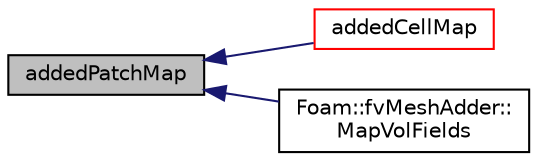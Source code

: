 digraph "addedPatchMap"
{
  bgcolor="transparent";
  edge [fontname="Helvetica",fontsize="10",labelfontname="Helvetica",labelfontsize="10"];
  node [fontname="Helvetica",fontsize="10",shape=record];
  rankdir="LR";
  Node1 [label="addedPatchMap",height=0.2,width=0.4,color="black", fillcolor="grey75", style="filled", fontcolor="black"];
  Node1 -> Node2 [dir="back",color="midnightblue",fontsize="10",style="solid",fontname="Helvetica"];
  Node2 [label="addedCellMap",height=0.2,width=0.4,color="red",URL="$a01437.html#a2fba68bc5f861071200b82512de98fa8"];
  Node1 -> Node3 [dir="back",color="midnightblue",fontsize="10",style="solid",fontname="Helvetica"];
  Node3 [label="Foam::fvMeshAdder::\lMapVolFields",height=0.2,width=0.4,color="black",URL="$a00893.html#a46a9dc762edc65a8de2d5f8e47dca058",tooltip="Map all volFields of Type. "];
}

